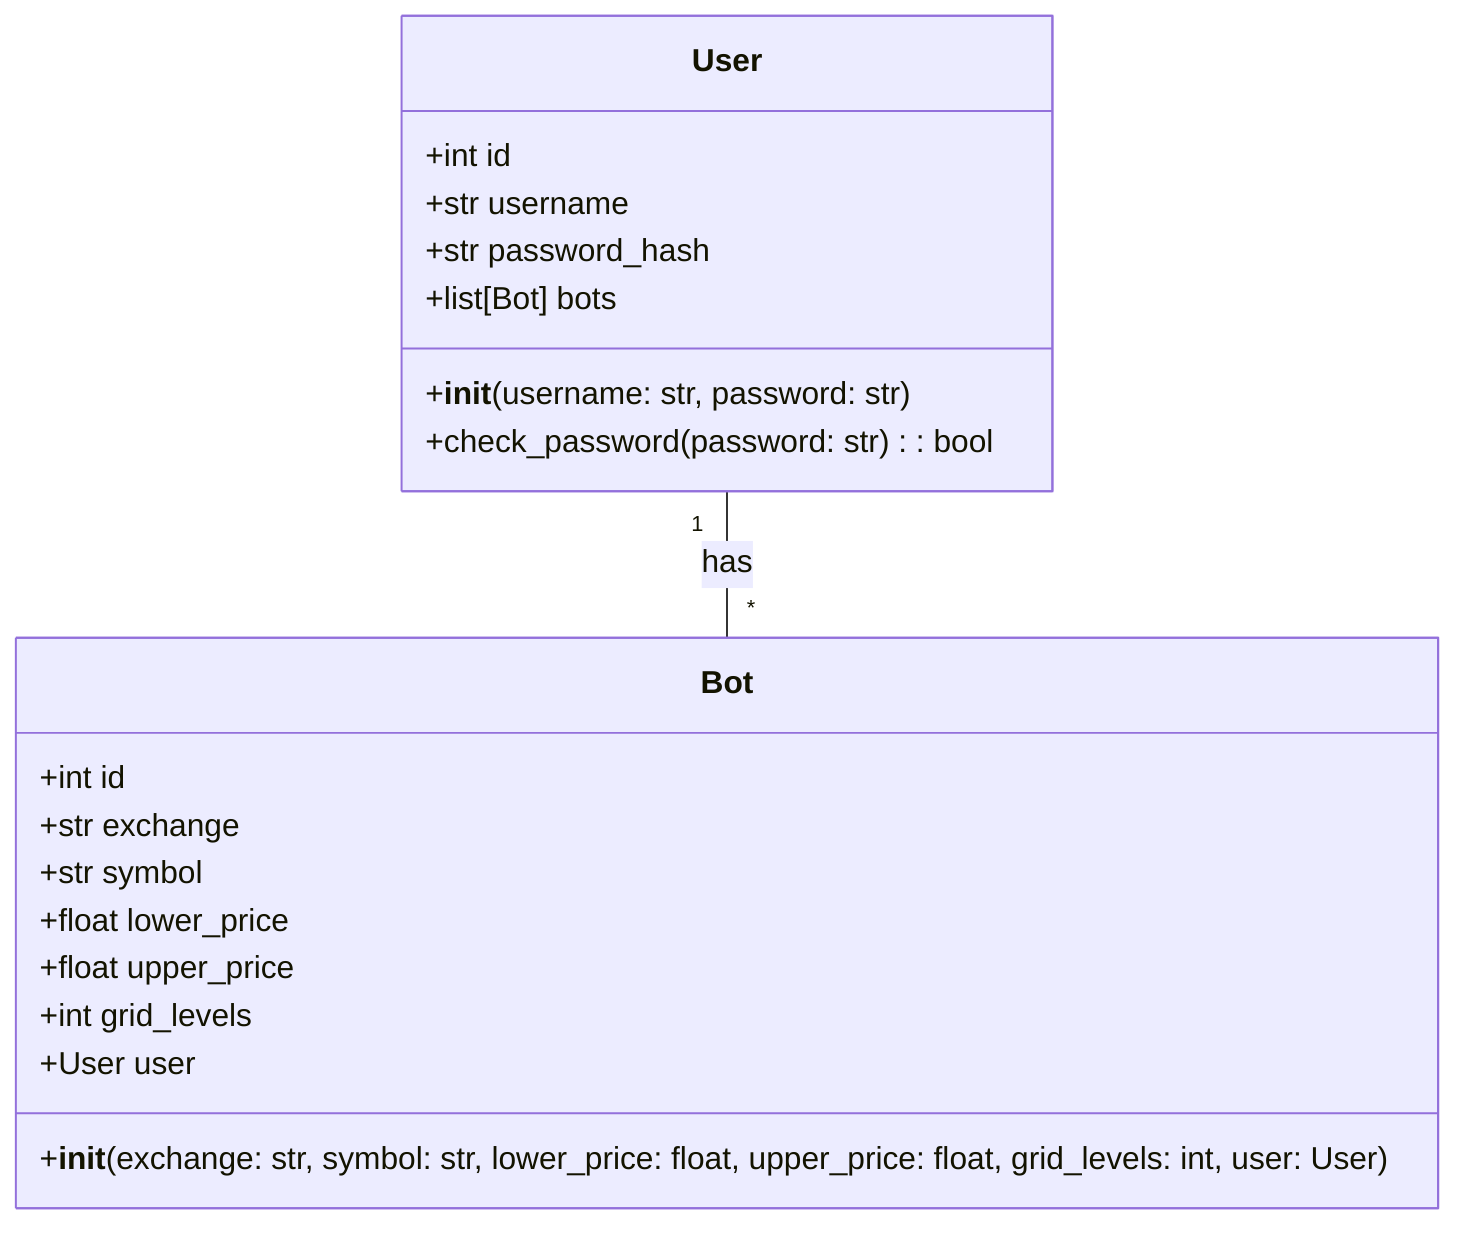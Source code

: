 classDiagram
        class User{
            +int id
            +str username
            +str password_hash
            +list[Bot] bots
            +__init__(username: str, password: str)
            +check_password(password: str): bool
        }
        class Bot{
            +int id
            +str exchange
            +str symbol
            +float lower_price
            +float upper_price
            +int grid_levels
            +User user
            +__init__(exchange: str, symbol: str, lower_price: float, upper_price: float, grid_levels: int, user: User)
        }
        User "1" -- "*" Bot: has